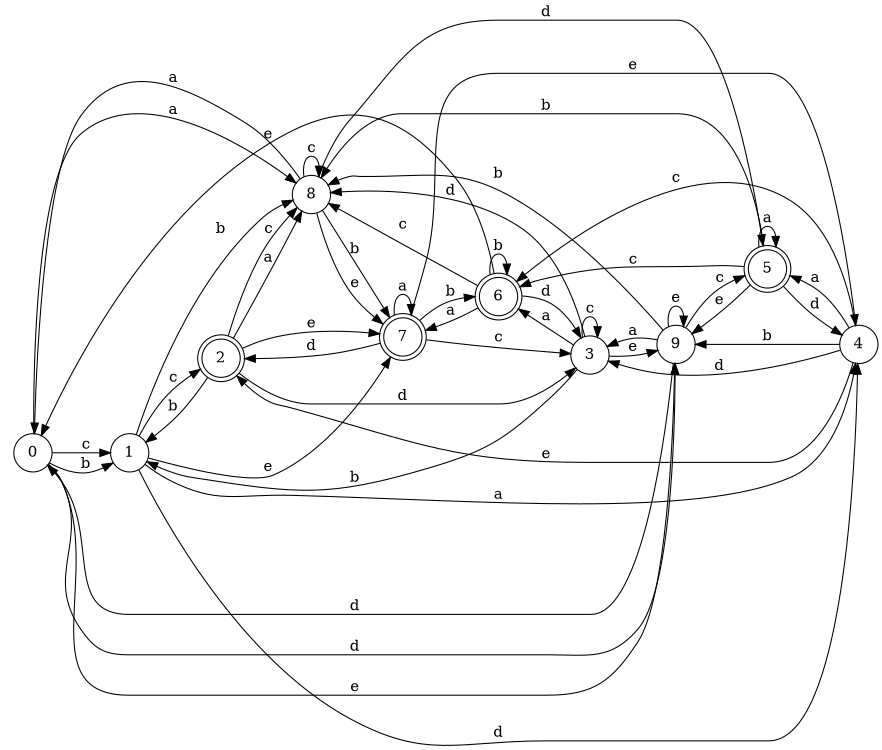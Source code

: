 digraph n8_5 {
__start0 [label="" shape="none"];

rankdir=LR;
size="8,5";

s0 [style="filled", color="black", fillcolor="white" shape="circle", label="0"];
s1 [style="filled", color="black", fillcolor="white" shape="circle", label="1"];
s2 [style="rounded,filled", color="black", fillcolor="white" shape="doublecircle", label="2"];
s3 [style="filled", color="black", fillcolor="white" shape="circle", label="3"];
s4 [style="filled", color="black", fillcolor="white" shape="circle", label="4"];
s5 [style="rounded,filled", color="black", fillcolor="white" shape="doublecircle", label="5"];
s6 [style="rounded,filled", color="black", fillcolor="white" shape="doublecircle", label="6"];
s7 [style="rounded,filled", color="black", fillcolor="white" shape="doublecircle", label="7"];
s8 [style="filled", color="black", fillcolor="white" shape="circle", label="8"];
s9 [style="filled", color="black", fillcolor="white" shape="circle", label="9"];
s0 -> s8 [label="a"];
s0 -> s1 [label="b"];
s0 -> s1 [label="c"];
s0 -> s9 [label="d"];
s0 -> s9 [label="e"];
s1 -> s4 [label="a"];
s1 -> s8 [label="b"];
s1 -> s2 [label="c"];
s1 -> s4 [label="d"];
s1 -> s7 [label="e"];
s2 -> s8 [label="a"];
s2 -> s1 [label="b"];
s2 -> s8 [label="c"];
s2 -> s3 [label="d"];
s2 -> s7 [label="e"];
s3 -> s6 [label="a"];
s3 -> s1 [label="b"];
s3 -> s3 [label="c"];
s3 -> s8 [label="d"];
s3 -> s9 [label="e"];
s4 -> s5 [label="a"];
s4 -> s9 [label="b"];
s4 -> s6 [label="c"];
s4 -> s3 [label="d"];
s4 -> s2 [label="e"];
s5 -> s5 [label="a"];
s5 -> s8 [label="b"];
s5 -> s6 [label="c"];
s5 -> s4 [label="d"];
s5 -> s9 [label="e"];
s6 -> s7 [label="a"];
s6 -> s6 [label="b"];
s6 -> s8 [label="c"];
s6 -> s3 [label="d"];
s6 -> s0 [label="e"];
s7 -> s7 [label="a"];
s7 -> s6 [label="b"];
s7 -> s3 [label="c"];
s7 -> s2 [label="d"];
s7 -> s4 [label="e"];
s8 -> s0 [label="a"];
s8 -> s7 [label="b"];
s8 -> s8 [label="c"];
s8 -> s5 [label="d"];
s8 -> s7 [label="e"];
s9 -> s3 [label="a"];
s9 -> s8 [label="b"];
s9 -> s5 [label="c"];
s9 -> s0 [label="d"];
s9 -> s9 [label="e"];

}